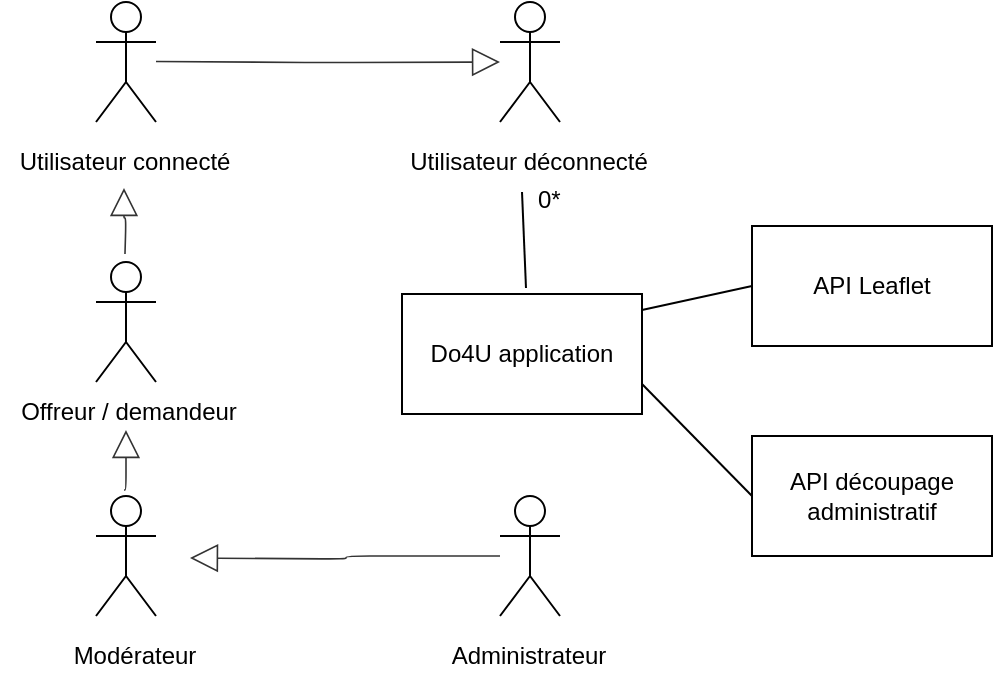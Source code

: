 <mxfile>
    <diagram id="OapnPB_g_DUZapP_u2QF" name="Page-1">
        <mxGraphModel dx="1061" dy="119" grid="0" gridSize="10" guides="1" tooltips="1" connect="1" arrows="1" fold="1" page="1" pageScale="1" pageWidth="850" pageHeight="1100" background="#ffffff" math="0" shadow="0">
            <root>
                <mxCell id="0"/>
                <mxCell id="1" parent="0"/>
                <mxCell id="3" value="" style="shape=umlActor;verticalLabelPosition=bottom;verticalAlign=top;html=1;outlineConnect=0;strokeColor=#000000;fillColor=#FFFFFF;" parent="1" vertex="1">
                    <mxGeometry x="-436" y="109" width="30" height="60" as="geometry"/>
                </mxCell>
                <mxCell id="4" value="" style="shape=umlActor;verticalLabelPosition=bottom;verticalAlign=top;html=1;outlineConnect=0;strokeColor=#000000;fillColor=#FFFFFF;" parent="1" vertex="1">
                    <mxGeometry x="-638" y="109" width="30" height="60" as="geometry"/>
                </mxCell>
                <mxCell id="5" value="" style="shape=umlActor;verticalLabelPosition=bottom;verticalAlign=top;html=1;outlineConnect=0;strokeColor=#000000;fillColor=#FFFFFF;" parent="1" vertex="1">
                    <mxGeometry x="-638" y="239" width="30" height="60" as="geometry"/>
                </mxCell>
                <mxCell id="6" value="" style="shape=umlActor;verticalLabelPosition=bottom;verticalAlign=top;html=1;outlineConnect=0;strokeColor=#000000;fillColor=#FFFFFF;" parent="1" vertex="1">
                    <mxGeometry x="-638" y="356" width="30" height="60" as="geometry"/>
                </mxCell>
                <mxCell id="7" value="" style="shape=umlActor;verticalLabelPosition=bottom;verticalAlign=top;html=1;outlineConnect=0;strokeColor=#000000;fillColor=#FFFFFF;" parent="1" vertex="1">
                    <mxGeometry x="-436" y="356" width="30" height="60" as="geometry"/>
                </mxCell>
                <mxCell id="8" value="&lt;font color=&quot;#000000&quot;&gt;Utilisateur déconnecté&lt;/font&gt;" style="text;html=1;align=center;verticalAlign=middle;resizable=0;points=[];autosize=1;strokeColor=none;fillColor=none;" parent="1" vertex="1">
                    <mxGeometry x="-490.5" y="176" width="137" height="26" as="geometry"/>
                </mxCell>
                <mxCell id="9" value="&lt;font color=&quot;#000000&quot;&gt;Utilisateur connecté&lt;/font&gt;" style="text;html=1;align=center;verticalAlign=middle;resizable=0;points=[];autosize=1;strokeColor=none;fillColor=none;" parent="1" vertex="1">
                    <mxGeometry x="-685.5" y="176" width="123" height="26" as="geometry"/>
                </mxCell>
                <mxCell id="10" value="&lt;font color=&quot;#000000&quot;&gt;Offreur / demandeur&lt;br&gt;&lt;br&gt;&lt;/font&gt;" style="text;html=1;align=center;verticalAlign=middle;resizable=0;points=[];autosize=1;strokeColor=none;fillColor=none;" parent="1" vertex="1">
                    <mxGeometry x="-685.5" y="300" width="126" height="41" as="geometry"/>
                </mxCell>
                <mxCell id="11" value="&lt;font color=&quot;#000000&quot;&gt;Modérateur&lt;/font&gt;" style="text;html=1;align=center;verticalAlign=middle;resizable=0;points=[];autosize=1;strokeColor=none;fillColor=none;" parent="1" vertex="1">
                    <mxGeometry x="-659" y="423" width="79" height="26" as="geometry"/>
                </mxCell>
                <mxCell id="12" value="&lt;font color=&quot;#000000&quot;&gt;Administrateur&lt;/font&gt;" style="text;html=1;align=center;verticalAlign=middle;resizable=0;points=[];autosize=1;strokeColor=none;fillColor=none;" parent="1" vertex="1">
                    <mxGeometry x="-469.5" y="423" width="95" height="26" as="geometry"/>
                </mxCell>
                <UserObject label="" lucidchartObjectId="XPeXDu1nLHze" id="17">
                    <mxCell style="html=1;jettySize=18;whiteSpace=wrap;fontSize=13;strokeColor=#333333;strokeOpacity=100;strokeWidth=0.8;rounded=1;arcSize=24;edgeStyle=orthogonalEdgeStyle;startArrow=none;endArrow=block;endFill=0;endSize=12;fontColor=#000000;" parent="1" source="7" edge="1">
                        <mxGeometry width="100" height="100" relative="1" as="geometry">
                            <Array as="points"/>
                            <mxPoint x="-474" y="387" as="sourcePoint"/>
                            <mxPoint x="-591" y="387" as="targetPoint"/>
                        </mxGeometry>
                    </mxCell>
                </UserObject>
                <UserObject label="" lucidchartObjectId="XPeXDu1nLHze" id="18">
                    <mxCell style="html=1;jettySize=18;whiteSpace=wrap;fontSize=13;strokeColor=#333333;strokeOpacity=100;strokeWidth=0.8;rounded=1;arcSize=24;edgeStyle=orthogonalEdgeStyle;startArrow=none;endArrow=block;endFill=0;endSize=12;fontColor=#000000;entryX=0.496;entryY=0.561;entryDx=0;entryDy=0;entryPerimeter=0;" parent="1" target="10" edge="1">
                        <mxGeometry width="100" height="100" relative="1" as="geometry">
                            <Array as="points"/>
                            <mxPoint x="-624" y="353" as="sourcePoint"/>
                            <mxPoint x="-559.5" y="344" as="targetPoint"/>
                        </mxGeometry>
                    </mxCell>
                </UserObject>
                <UserObject label="" lucidchartObjectId="XPeXDu1nLHze" id="19">
                    <mxCell style="html=1;jettySize=18;whiteSpace=wrap;fontSize=13;strokeColor=#333333;strokeOpacity=100;strokeWidth=0.8;rounded=1;arcSize=24;edgeStyle=orthogonalEdgeStyle;startArrow=none;endArrow=block;endFill=0;endSize=12;fontColor=#000000;" parent="1" target="9" edge="1">
                        <mxGeometry width="100" height="100" relative="1" as="geometry">
                            <Array as="points"/>
                            <mxPoint x="-623.51" y="235" as="sourcePoint"/>
                            <mxPoint x="-622.514" y="205.001" as="targetPoint"/>
                        </mxGeometry>
                    </mxCell>
                </UserObject>
                <UserObject label="" lucidchartObjectId="XPeXDu1nLHze" id="20">
                    <mxCell style="html=1;jettySize=18;whiteSpace=wrap;fontSize=13;strokeColor=#333333;strokeOpacity=100;strokeWidth=0.8;rounded=1;arcSize=24;edgeStyle=orthogonalEdgeStyle;startArrow=none;endArrow=block;endFill=0;endSize=12;fontColor=#000000;" parent="1" target="3" edge="1">
                        <mxGeometry width="100" height="100" relative="1" as="geometry">
                            <Array as="points"/>
                            <mxPoint x="-608" y="138.78" as="sourcePoint"/>
                            <mxPoint x="-533" y="138.78" as="targetPoint"/>
                        </mxGeometry>
                    </mxCell>
                </UserObject>
                <mxCell id="21" value="Do4U application" style="rounded=0;whiteSpace=wrap;html=1;labelBackgroundColor=#FFFFFF;strokeColor=#000000;fontColor=#000000;fillColor=#FFFFFF;" parent="1" vertex="1">
                    <mxGeometry x="-485" y="255" width="120" height="60" as="geometry"/>
                </mxCell>
                <mxCell id="22" value="" style="endArrow=none;html=1;rounded=0;strokeColor=#000000;fontColor=#000000;" parent="1" edge="1">
                    <mxGeometry relative="1" as="geometry">
                        <mxPoint x="-425" y="204" as="sourcePoint"/>
                        <mxPoint x="-423" y="252" as="targetPoint"/>
                    </mxGeometry>
                </mxCell>
                <mxCell id="23" value="0*" style="resizable=0;html=1;align=left;verticalAlign=bottom;fontColor=#000000;labelBackgroundColor=#FFFFFF;strokeColor=#000000;fillColor=#FFFFFF;" parent="22" connectable="0" vertex="1">
                    <mxGeometry x="-1" relative="1" as="geometry">
                        <mxPoint x="6" y="12" as="offset"/>
                    </mxGeometry>
                </mxCell>
                <mxCell id="25" value="API Leaflet" style="rounded=0;whiteSpace=wrap;html=1;labelBackgroundColor=#FFFFFF;strokeColor=#000000;fontColor=#000000;fillColor=#FFFFFF;" parent="1" vertex="1">
                    <mxGeometry x="-310" y="221" width="120" height="60" as="geometry"/>
                </mxCell>
                <mxCell id="26" value="API découpage administratif" style="rounded=0;whiteSpace=wrap;html=1;labelBackgroundColor=#FFFFFF;strokeColor=#000000;fontColor=#000000;fillColor=#FFFFFF;" parent="1" vertex="1">
                    <mxGeometry x="-310" y="326" width="120" height="60" as="geometry"/>
                </mxCell>
                <mxCell id="27" value="" style="endArrow=none;html=1;rounded=0;strokeColor=#000000;fontColor=#000000;entryX=0;entryY=0.5;entryDx=0;entryDy=0;" parent="1" target="25" edge="1">
                    <mxGeometry relative="1" as="geometry">
                        <mxPoint x="-365" y="263" as="sourcePoint"/>
                        <mxPoint x="-305" y="265" as="targetPoint"/>
                    </mxGeometry>
                </mxCell>
                <mxCell id="30" value="" style="endArrow=none;html=1;rounded=0;strokeColor=#000000;fontColor=#000000;entryX=0;entryY=0.5;entryDx=0;entryDy=0;exitX=1;exitY=0.75;exitDx=0;exitDy=0;" parent="1" source="21" target="26" edge="1">
                    <mxGeometry relative="1" as="geometry">
                        <mxPoint x="-382" y="353" as="sourcePoint"/>
                        <mxPoint x="-327" y="341" as="targetPoint"/>
                    </mxGeometry>
                </mxCell>
            </root>
        </mxGraphModel>
    </diagram>
</mxfile>
